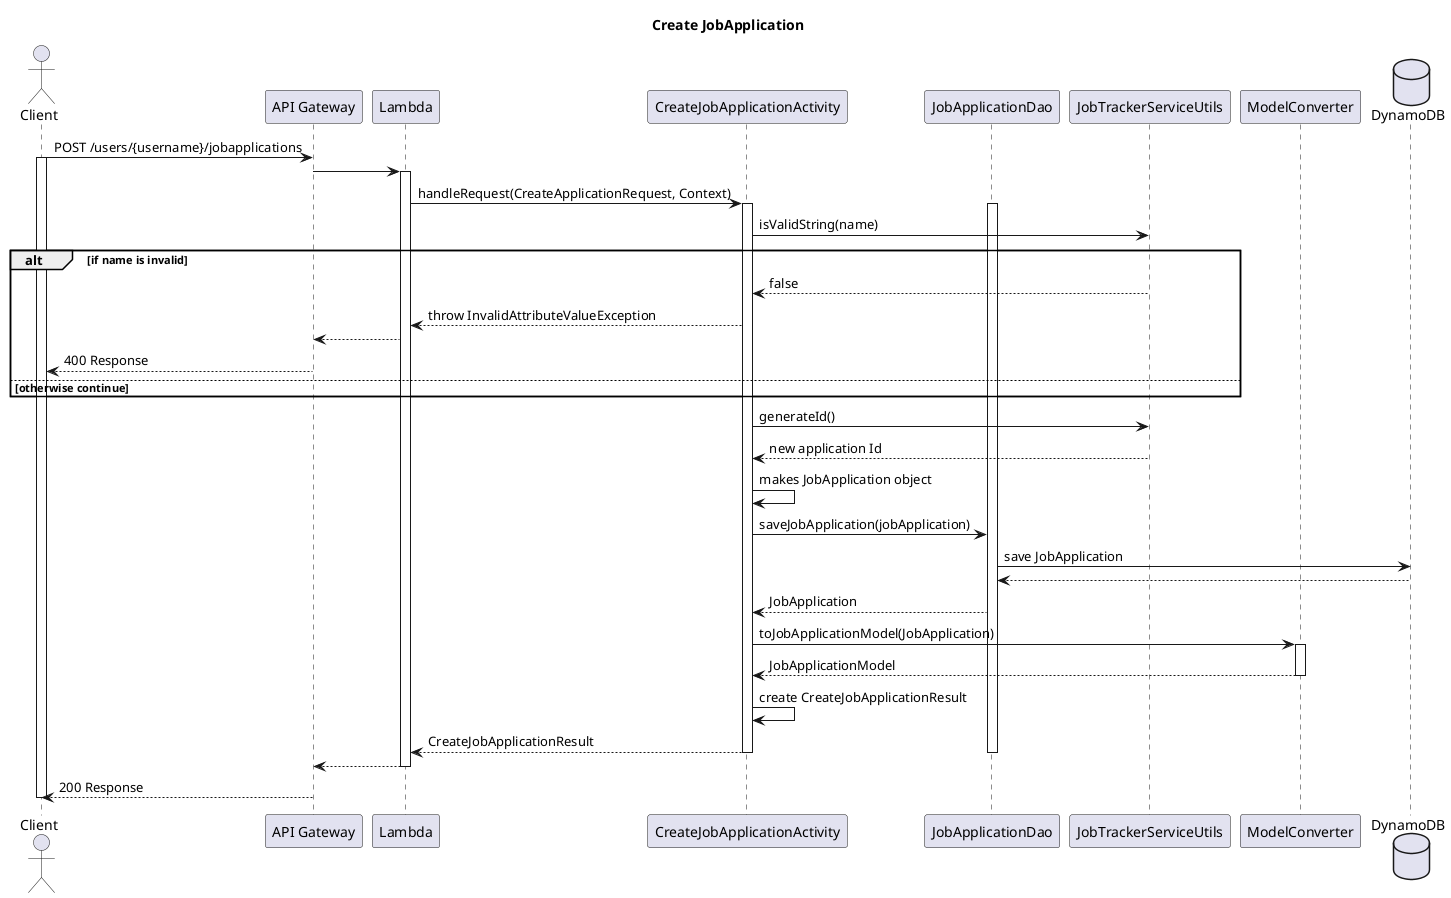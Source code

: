 @startuml
title: Create JobApplication

actor Client
participant "API Gateway" as APIGateway
participant Lambda
participant CreateJobApplicationActivity
participant JobApplicationDao
participant JobTrackerServiceUtils
participant ModelConverter
database DynamoDB

Client -> APIGateway : POST /users/{username}/jobapplications
activate Client
APIGateway -> Lambda
activate Lambda
Lambda -> CreateJobApplicationActivity : handleRequest(CreateApplicationRequest, Context)
activate CreateJobApplicationActivity
activate JobApplicationDao
CreateJobApplicationActivity -> JobTrackerServiceUtils: isValidString(name)

alt if name is invalid
JobTrackerServiceUtils --> CreateJobApplicationActivity: false
Lambda <-- CreateJobApplicationActivity : throw InvalidAttributeValueException
APIGateway <-- Lambda
Client <-- APIGateway : 400 Response
else otherwise continue
end

CreateJobApplicationActivity -> JobTrackerServiceUtils: generateId()
JobTrackerServiceUtils --> CreateJobApplicationActivity : new application Id
CreateJobApplicationActivity -> CreateJobApplicationActivity: makes JobApplication object
CreateJobApplicationActivity -> JobApplicationDao: saveJobApplication(jobApplication)
JobApplicationDao -> DynamoDB: save JobApplication
DynamoDB --> JobApplicationDao
JobApplicationDao --> CreateJobApplicationActivity : JobApplication
CreateJobApplicationActivity -> ModelConverter : toJobApplicationModel(JobApplication)
activate ModelConverter
ModelConverter --> CreateJobApplicationActivity : JobApplicationModel
deactivate ModelConverter
CreateJobApplicationActivity -> CreateJobApplicationActivity: create CreateJobApplicationResult
CreateJobApplicationActivity --> Lambda : CreateJobApplicationResult
deactivate CreateJobApplicationActivity
deactivate JobApplicationDao
Lambda --> APIGateway
deactivate Lambda
APIGateway --> Client : 200 Response
deactivate Client
@enduml

